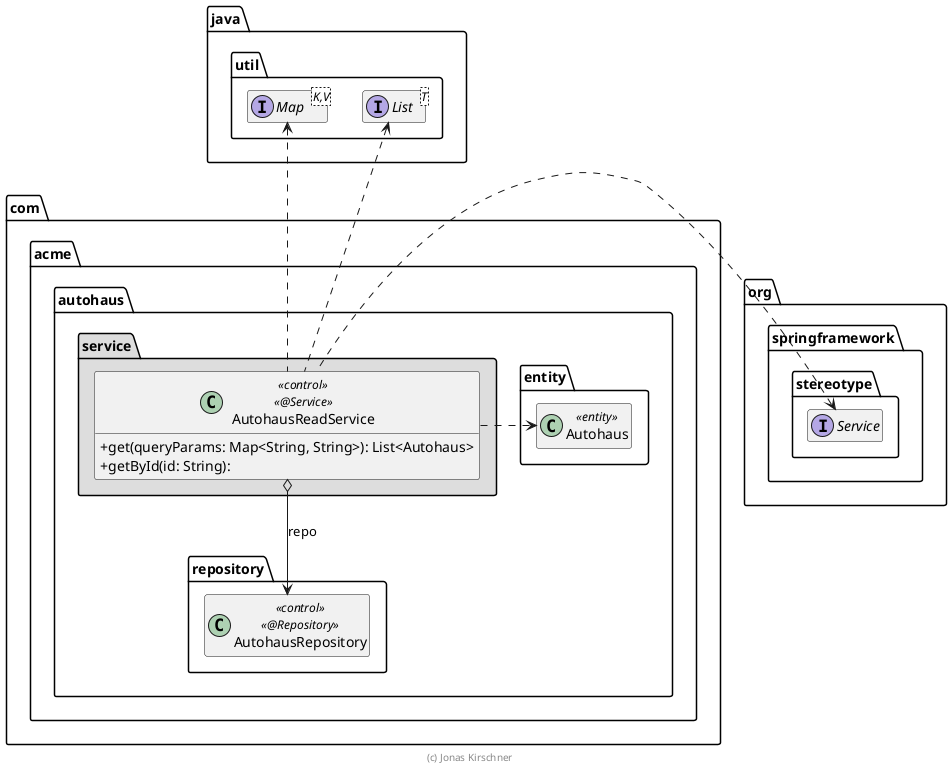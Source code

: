 @startuml AutohausReadService

skinparam classAttributeIconSize 0

package org.springframework.stereotype {
    interface Service
}

package java.util {
    interface List<T>
    interface Map<K,V>
}

package com.acme.autohaus {
    package entity {
        class Autohaus << entity >>

        Autohaus .up[hidden].> List
    }

    package repository {
        class AutohausRepository << control >> << @Repository >>
    }

    package service #DDDDDD {
        class AutohausReadService << control >> << @Service >> {
            + get(queryParams: Map<String, String>): List<Autohaus>
            + getById(id: String):
        }

        AutohausReadService o--> AutohausRepository : repo
        AutohausReadService .right.> Autohaus
        AutohausReadService .up> Service
        AutohausReadService .up> List
        AutohausReadService .up.> Map
    }
}

hide empty members

footer (c) Jonas Kirschner

@enduml
